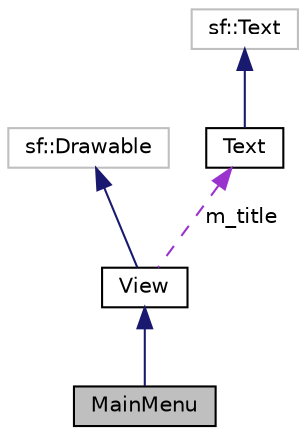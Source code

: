 digraph "MainMenu"
{
 // LATEX_PDF_SIZE
  edge [fontname="Helvetica",fontsize="10",labelfontname="Helvetica",labelfontsize="10"];
  node [fontname="Helvetica",fontsize="10",shape=record];
  Node1 [label="MainMenu",height=0.2,width=0.4,color="black", fillcolor="grey75", style="filled", fontcolor="black",tooltip="The MainMenu class inherit from View. This class contains all elements for display on main menu."];
  Node2 -> Node1 [dir="back",color="midnightblue",fontsize="10",style="solid",fontname="Helvetica"];
  Node2 [label="View",height=0.2,width=0.4,color="black", fillcolor="white", style="filled",URL="$class_view.html",tooltip="The View class inherit from sf::Drawable. It is the base to others class for display selected scene o..."];
  Node3 -> Node2 [dir="back",color="midnightblue",fontsize="10",style="solid",fontname="Helvetica"];
  Node3 [label="sf::Drawable",height=0.2,width=0.4,color="grey75", fillcolor="white", style="filled",tooltip=" "];
  Node4 -> Node2 [dir="back",color="darkorchid3",fontsize="10",style="dashed",label=" m_title" ,fontname="Helvetica"];
  Node4 [label="Text",height=0.2,width=0.4,color="black", fillcolor="white", style="filled",URL="$class_text.html",tooltip="The Text class inherit from sf::Text. This class sets text on default style of font."];
  Node5 -> Node4 [dir="back",color="midnightblue",fontsize="10",style="solid",fontname="Helvetica"];
  Node5 [label="sf::Text",height=0.2,width=0.4,color="grey75", fillcolor="white", style="filled",tooltip=" "];
}
